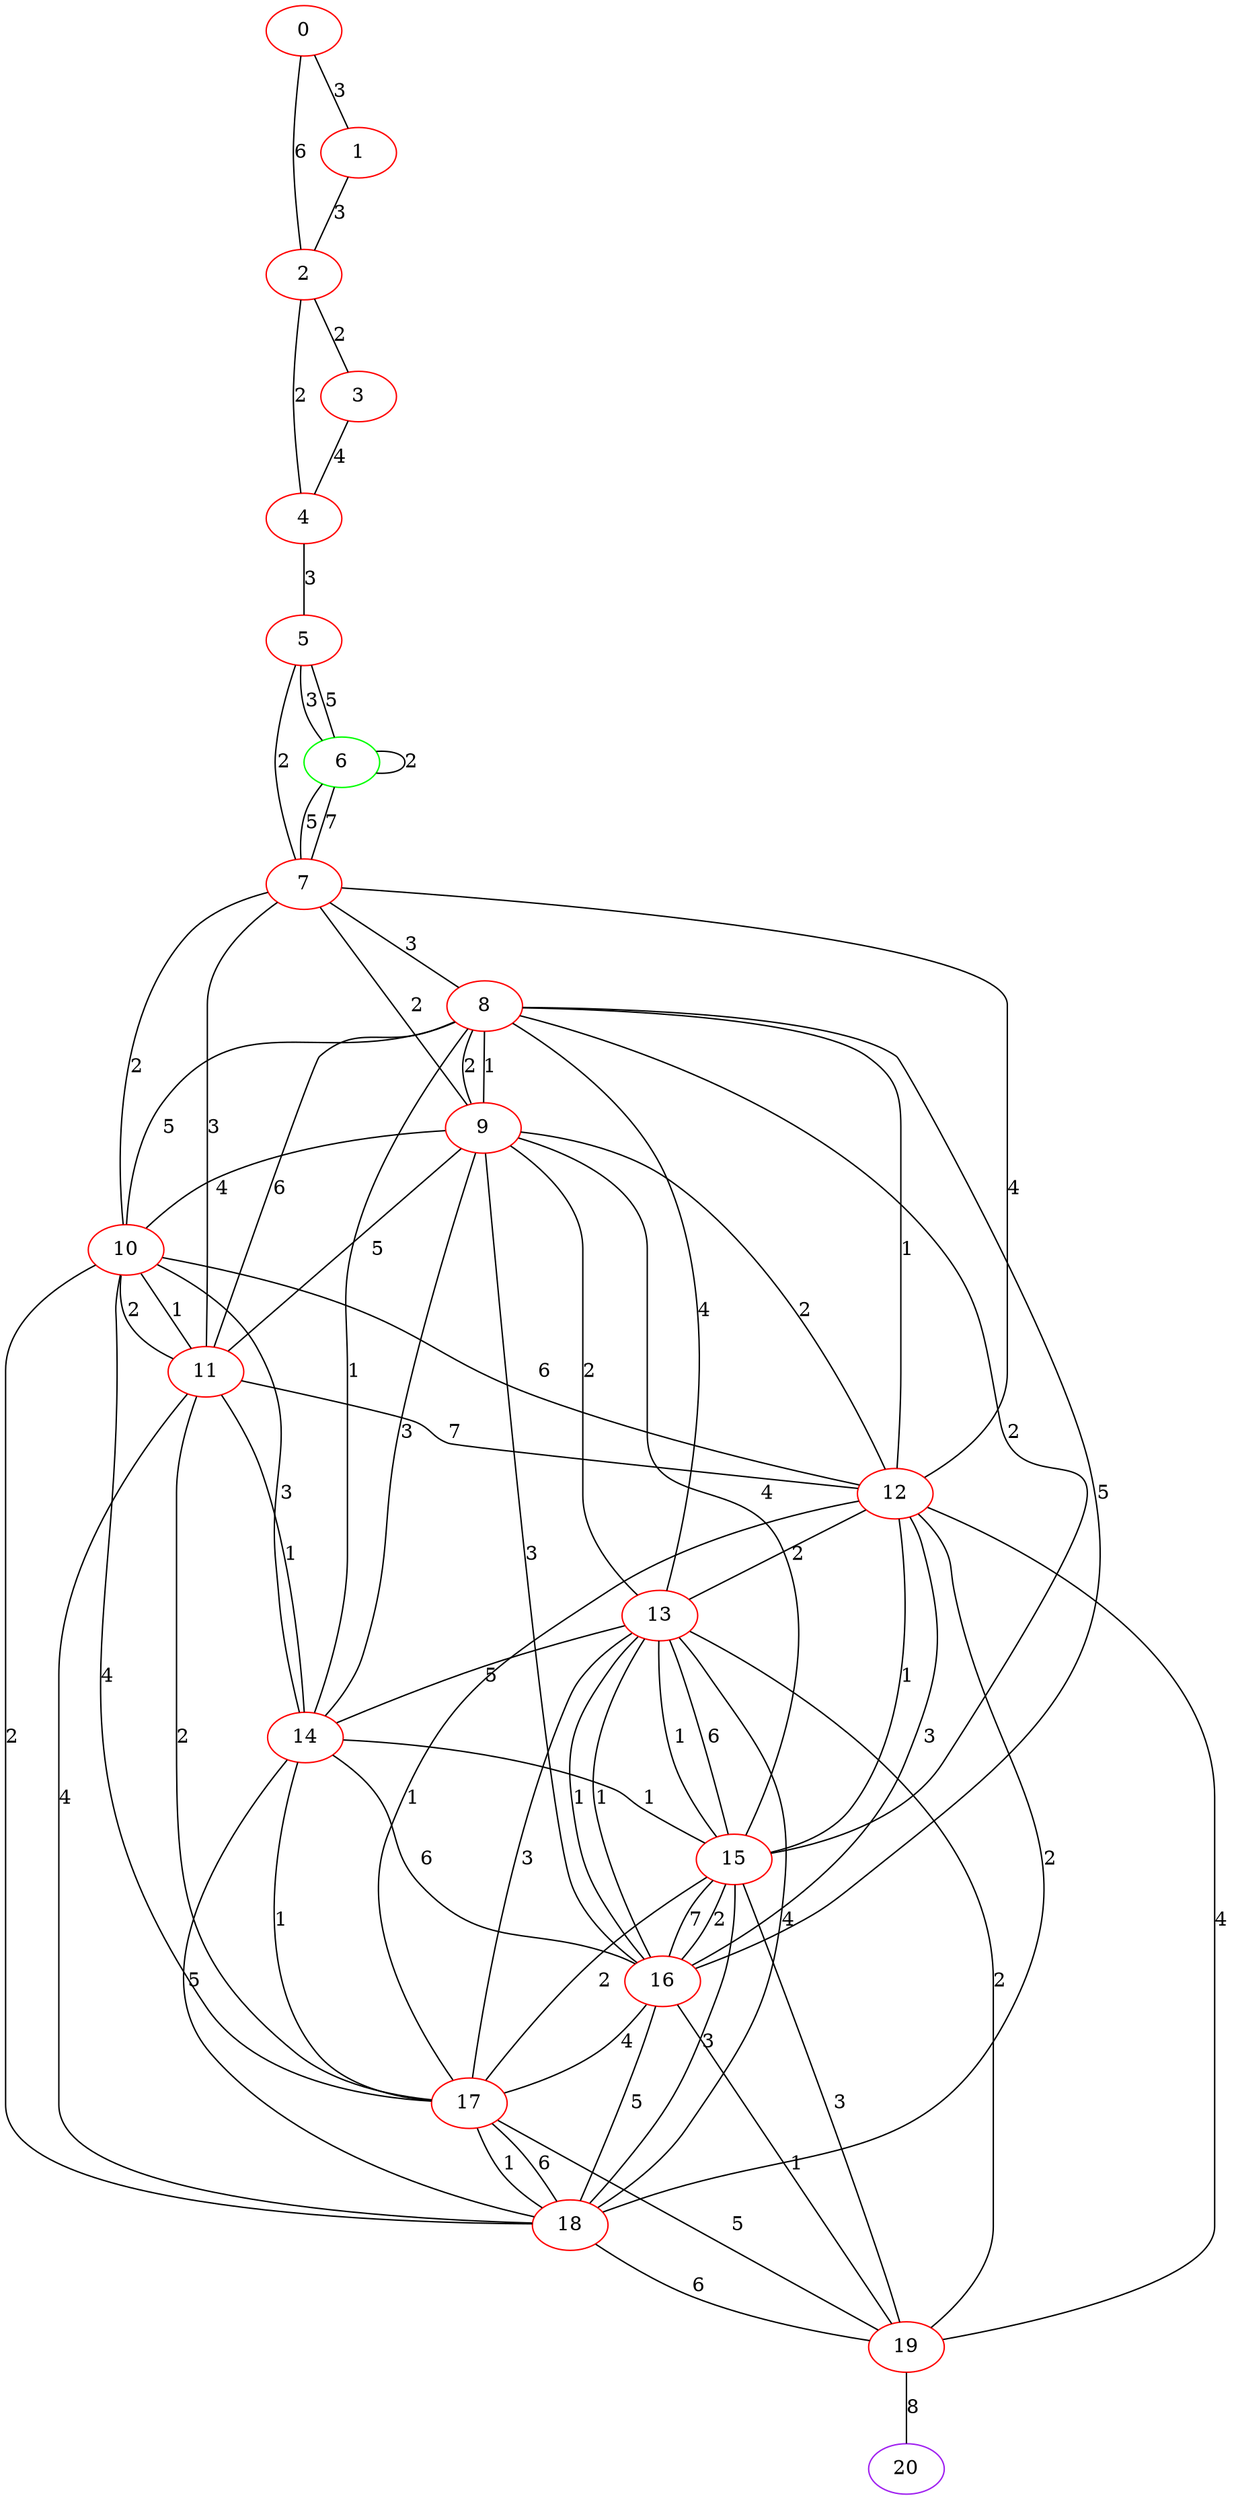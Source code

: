 graph "" {
0 [color=red, weight=1];
1 [color=red, weight=1];
2 [color=red, weight=1];
3 [color=red, weight=1];
4 [color=red, weight=1];
5 [color=red, weight=1];
6 [color=green, weight=2];
7 [color=red, weight=1];
8 [color=red, weight=1];
9 [color=red, weight=1];
10 [color=red, weight=1];
11 [color=red, weight=1];
12 [color=red, weight=1];
13 [color=red, weight=1];
14 [color=red, weight=1];
15 [color=red, weight=1];
16 [color=red, weight=1];
17 [color=red, weight=1];
18 [color=red, weight=1];
19 [color=red, weight=1];
20 [color=purple, weight=4];
0 -- 1  [key=0, label=3];
0 -- 2  [key=0, label=6];
1 -- 2  [key=0, label=3];
2 -- 3  [key=0, label=2];
2 -- 4  [key=0, label=2];
3 -- 4  [key=0, label=4];
4 -- 5  [key=0, label=3];
5 -- 6  [key=0, label=3];
5 -- 6  [key=1, label=5];
5 -- 7  [key=0, label=2];
6 -- 6  [key=0, label=2];
6 -- 7  [key=0, label=5];
6 -- 7  [key=1, label=7];
7 -- 8  [key=0, label=3];
7 -- 9  [key=0, label=2];
7 -- 10  [key=0, label=2];
7 -- 11  [key=0, label=3];
7 -- 12  [key=0, label=4];
8 -- 9  [key=0, label=1];
8 -- 9  [key=1, label=2];
8 -- 10  [key=0, label=5];
8 -- 11  [key=0, label=6];
8 -- 12  [key=0, label=1];
8 -- 13  [key=0, label=4];
8 -- 14  [key=0, label=1];
8 -- 15  [key=0, label=2];
8 -- 16  [key=0, label=5];
9 -- 10  [key=0, label=4];
9 -- 11  [key=0, label=5];
9 -- 12  [key=0, label=2];
9 -- 13  [key=0, label=2];
9 -- 14  [key=0, label=3];
9 -- 15  [key=0, label=4];
9 -- 16  [key=0, label=3];
10 -- 11  [key=0, label=2];
10 -- 11  [key=1, label=1];
10 -- 12  [key=0, label=6];
10 -- 14  [key=0, label=3];
10 -- 17  [key=0, label=4];
10 -- 18  [key=0, label=2];
11 -- 12  [key=0, label=7];
11 -- 14  [key=0, label=1];
11 -- 17  [key=0, label=2];
11 -- 18  [key=0, label=4];
12 -- 13  [key=0, label=2];
12 -- 15  [key=0, label=1];
12 -- 16  [key=0, label=3];
12 -- 17  [key=0, label=1];
12 -- 18  [key=0, label=2];
12 -- 19  [key=0, label=4];
13 -- 14  [key=0, label=5];
13 -- 15  [key=0, label=6];
13 -- 15  [key=1, label=1];
13 -- 16  [key=0, label=1];
13 -- 16  [key=1, label=1];
13 -- 17  [key=0, label=3];
13 -- 18  [key=0, label=4];
13 -- 19  [key=0, label=2];
14 -- 15  [key=0, label=1];
14 -- 16  [key=0, label=6];
14 -- 17  [key=0, label=1];
14 -- 18  [key=0, label=5];
15 -- 16  [key=0, label=7];
15 -- 16  [key=1, label=2];
15 -- 17  [key=0, label=2];
15 -- 18  [key=0, label=3];
15 -- 19  [key=0, label=3];
16 -- 17  [key=0, label=4];
16 -- 18  [key=0, label=5];
16 -- 19  [key=0, label=1];
17 -- 18  [key=0, label=6];
17 -- 18  [key=1, label=1];
17 -- 19  [key=0, label=5];
18 -- 19  [key=0, label=6];
19 -- 20  [key=0, label=8];
}
